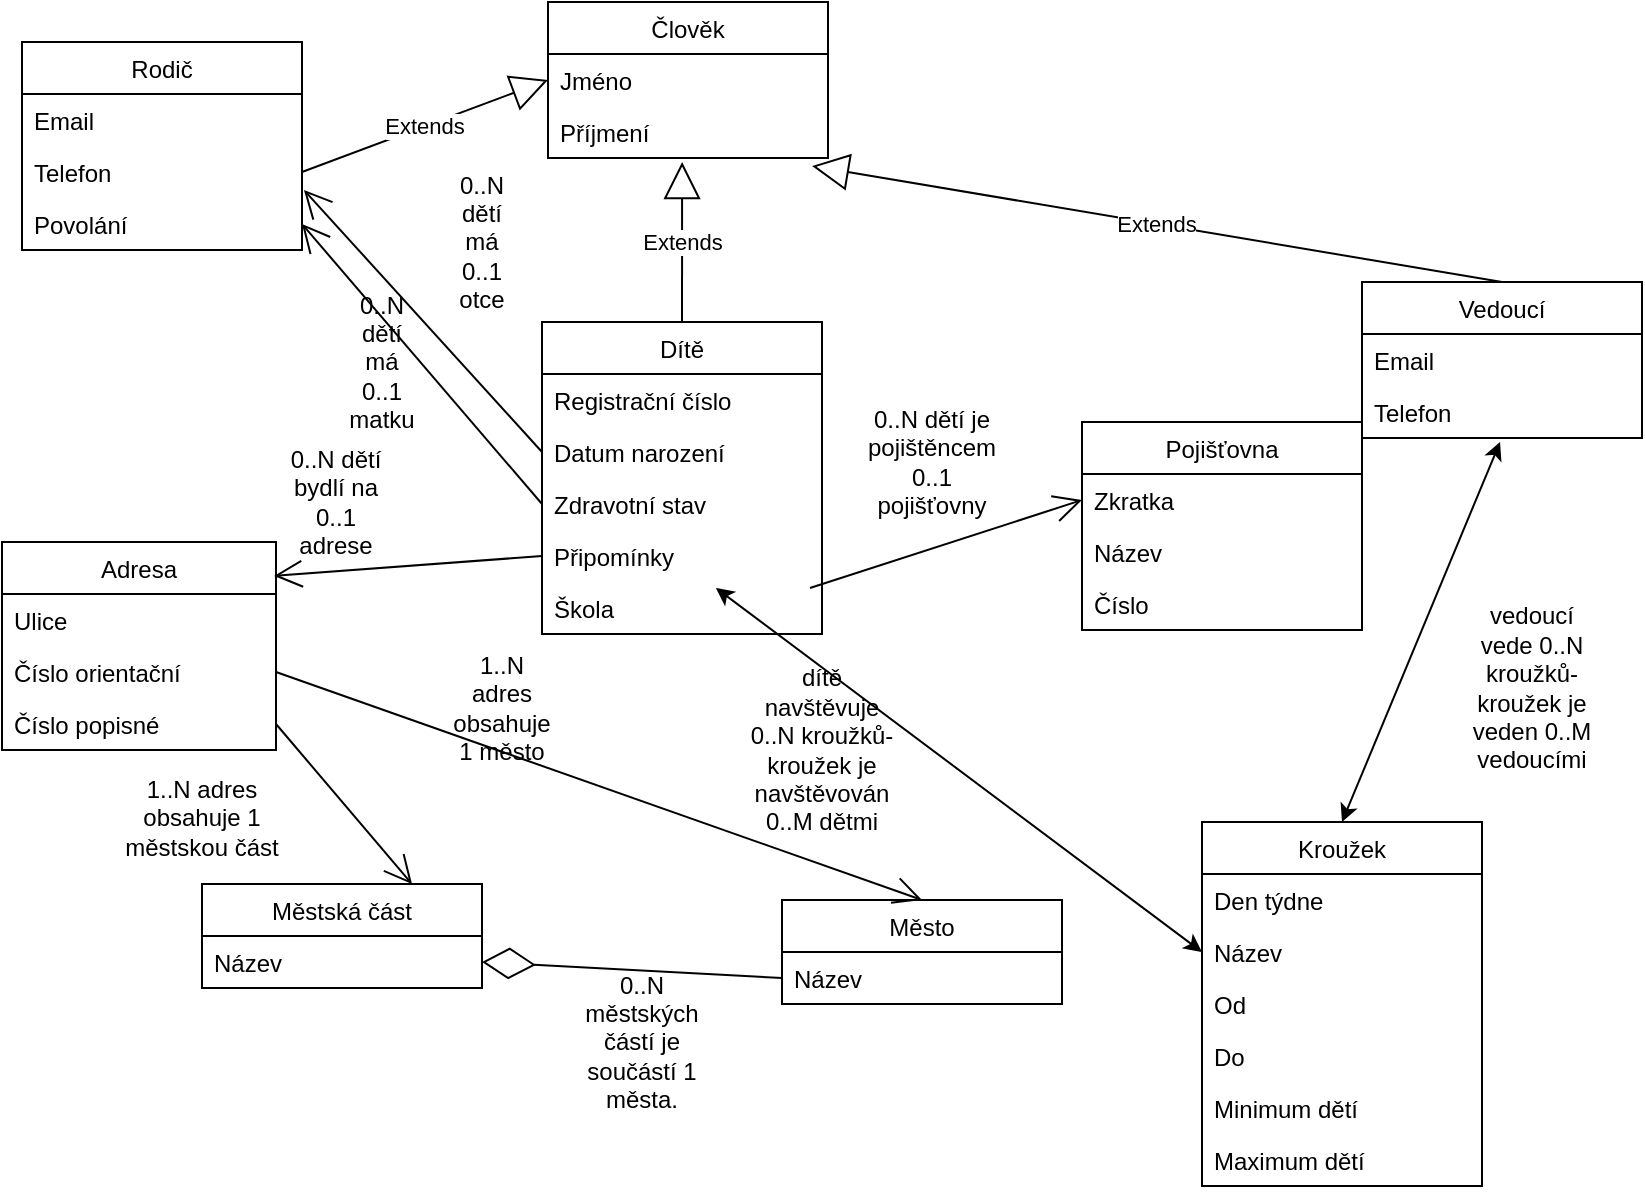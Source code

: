 <mxfile version="12.1.7" type="device" pages="1"><diagram id="J_qyD4yOmpXIFLe3ij1k" name="Page-1"><mxGraphModel dx="912" dy="613" grid="1" gridSize="10" guides="1" tooltips="1" connect="1" arrows="1" fold="1" page="1" pageScale="1" pageWidth="827" pageHeight="1169" math="0" shadow="0"><root><mxCell id="0"/><mxCell id="1" parent="0"/><mxCell id="LZGCycci6btcY00JFRN2-10" value="Dítě" style="swimlane;fontStyle=0;childLayout=stackLayout;horizontal=1;startSize=26;fillColor=none;horizontalStack=0;resizeParent=1;resizeParentMax=0;resizeLast=0;collapsible=1;marginBottom=0;" parent="1" vertex="1"><mxGeometry x="270" y="200" width="140" height="156" as="geometry"/></mxCell><mxCell id="s4paqYxDOWxK9Kje124T-2" value="Registrační číslo" style="text;strokeColor=none;fillColor=none;align=left;verticalAlign=top;spacingLeft=4;spacingRight=4;overflow=hidden;rotatable=0;points=[[0,0.5],[1,0.5]];portConstraint=eastwest;" vertex="1" parent="LZGCycci6btcY00JFRN2-10"><mxGeometry y="26" width="140" height="26" as="geometry"/></mxCell><mxCell id="LZGCycci6btcY00JFRN2-11" value="Datum narození" style="text;strokeColor=none;fillColor=none;align=left;verticalAlign=top;spacingLeft=4;spacingRight=4;overflow=hidden;rotatable=0;points=[[0,0.5],[1,0.5]];portConstraint=eastwest;" parent="LZGCycci6btcY00JFRN2-10" vertex="1"><mxGeometry y="52" width="140" height="26" as="geometry"/></mxCell><mxCell id="LZGCycci6btcY00JFRN2-12" value="Zdravotní stav" style="text;strokeColor=none;fillColor=none;align=left;verticalAlign=top;spacingLeft=4;spacingRight=4;overflow=hidden;rotatable=0;points=[[0,0.5],[1,0.5]];portConstraint=eastwest;" parent="LZGCycci6btcY00JFRN2-10" vertex="1"><mxGeometry y="78" width="140" height="26" as="geometry"/></mxCell><mxCell id="LZGCycci6btcY00JFRN2-13" value="Připomínky" style="text;strokeColor=none;fillColor=none;align=left;verticalAlign=top;spacingLeft=4;spacingRight=4;overflow=hidden;rotatable=0;points=[[0,0.5],[1,0.5]];portConstraint=eastwest;" parent="LZGCycci6btcY00JFRN2-10" vertex="1"><mxGeometry y="104" width="140" height="26" as="geometry"/></mxCell><mxCell id="s4paqYxDOWxK9Kje124T-1" value="Škola" style="text;strokeColor=none;fillColor=none;align=left;verticalAlign=top;spacingLeft=4;spacingRight=4;overflow=hidden;rotatable=0;points=[[0,0.5],[1,0.5]];portConstraint=eastwest;" vertex="1" parent="LZGCycci6btcY00JFRN2-10"><mxGeometry y="130" width="140" height="26" as="geometry"/></mxCell><mxCell id="LZGCycci6btcY00JFRN2-14" value="Člověk" style="swimlane;fontStyle=0;childLayout=stackLayout;horizontal=1;startSize=26;fillColor=none;horizontalStack=0;resizeParent=1;resizeParentMax=0;resizeLast=0;collapsible=1;marginBottom=0;" parent="1" vertex="1"><mxGeometry x="273" y="40" width="140" height="78" as="geometry"/></mxCell><mxCell id="LZGCycci6btcY00JFRN2-15" value="Jméno" style="text;strokeColor=none;fillColor=none;align=left;verticalAlign=top;spacingLeft=4;spacingRight=4;overflow=hidden;rotatable=0;points=[[0,0.5],[1,0.5]];portConstraint=eastwest;" parent="LZGCycci6btcY00JFRN2-14" vertex="1"><mxGeometry y="26" width="140" height="26" as="geometry"/></mxCell><mxCell id="LZGCycci6btcY00JFRN2-16" value="Příjmení" style="text;strokeColor=none;fillColor=none;align=left;verticalAlign=top;spacingLeft=4;spacingRight=4;overflow=hidden;rotatable=0;points=[[0,0.5],[1,0.5]];portConstraint=eastwest;" parent="LZGCycci6btcY00JFRN2-14" vertex="1"><mxGeometry y="52" width="140" height="26" as="geometry"/></mxCell><mxCell id="LZGCycci6btcY00JFRN2-18" value="Rodič" style="swimlane;fontStyle=0;childLayout=stackLayout;horizontal=1;startSize=26;fillColor=none;horizontalStack=0;resizeParent=1;resizeParentMax=0;resizeLast=0;collapsible=1;marginBottom=0;" parent="1" vertex="1"><mxGeometry x="10" y="60" width="140" height="104" as="geometry"/></mxCell><mxCell id="LZGCycci6btcY00JFRN2-19" value="Email" style="text;strokeColor=none;fillColor=none;align=left;verticalAlign=top;spacingLeft=4;spacingRight=4;overflow=hidden;rotatable=0;points=[[0,0.5],[1,0.5]];portConstraint=eastwest;" parent="LZGCycci6btcY00JFRN2-18" vertex="1"><mxGeometry y="26" width="140" height="26" as="geometry"/></mxCell><mxCell id="LZGCycci6btcY00JFRN2-20" value="Telefon" style="text;strokeColor=none;fillColor=none;align=left;verticalAlign=top;spacingLeft=4;spacingRight=4;overflow=hidden;rotatable=0;points=[[0,0.5],[1,0.5]];portConstraint=eastwest;" parent="LZGCycci6btcY00JFRN2-18" vertex="1"><mxGeometry y="52" width="140" height="26" as="geometry"/></mxCell><mxCell id="LZGCycci6btcY00JFRN2-21" value="Povolání" style="text;strokeColor=none;fillColor=none;align=left;verticalAlign=top;spacingLeft=4;spacingRight=4;overflow=hidden;rotatable=0;points=[[0,0.5],[1,0.5]];portConstraint=eastwest;" parent="LZGCycci6btcY00JFRN2-18" vertex="1"><mxGeometry y="78" width="140" height="26" as="geometry"/></mxCell><mxCell id="LZGCycci6btcY00JFRN2-22" value="Vedoucí" style="swimlane;fontStyle=0;childLayout=stackLayout;horizontal=1;startSize=26;fillColor=none;horizontalStack=0;resizeParent=1;resizeParentMax=0;resizeLast=0;collapsible=1;marginBottom=0;" parent="1" vertex="1"><mxGeometry x="680" y="180" width="140" height="78" as="geometry"/></mxCell><mxCell id="LZGCycci6btcY00JFRN2-23" value="Email" style="text;strokeColor=none;fillColor=none;align=left;verticalAlign=top;spacingLeft=4;spacingRight=4;overflow=hidden;rotatable=0;points=[[0,0.5],[1,0.5]];portConstraint=eastwest;" parent="LZGCycci6btcY00JFRN2-22" vertex="1"><mxGeometry y="26" width="140" height="26" as="geometry"/></mxCell><mxCell id="LZGCycci6btcY00JFRN2-24" value="Telefon" style="text;strokeColor=none;fillColor=none;align=left;verticalAlign=top;spacingLeft=4;spacingRight=4;overflow=hidden;rotatable=0;points=[[0,0.5],[1,0.5]];portConstraint=eastwest;" parent="LZGCycci6btcY00JFRN2-22" vertex="1"><mxGeometry y="52" width="140" height="26" as="geometry"/></mxCell><mxCell id="LZGCycci6btcY00JFRN2-26" value="Adresa" style="swimlane;fontStyle=0;childLayout=stackLayout;horizontal=1;startSize=26;fillColor=none;horizontalStack=0;resizeParent=1;resizeParentMax=0;resizeLast=0;collapsible=1;marginBottom=0;" parent="1" vertex="1"><mxGeometry y="310" width="137" height="104" as="geometry"/></mxCell><mxCell id="LZGCycci6btcY00JFRN2-27" value="Ulice" style="text;strokeColor=none;fillColor=none;align=left;verticalAlign=top;spacingLeft=4;spacingRight=4;overflow=hidden;rotatable=0;points=[[0,0.5],[1,0.5]];portConstraint=eastwest;" parent="LZGCycci6btcY00JFRN2-26" vertex="1"><mxGeometry y="26" width="137" height="26" as="geometry"/></mxCell><mxCell id="LZGCycci6btcY00JFRN2-28" value="Číslo orientační" style="text;strokeColor=none;fillColor=none;align=left;verticalAlign=top;spacingLeft=4;spacingRight=4;overflow=hidden;rotatable=0;points=[[0,0.5],[1,0.5]];portConstraint=eastwest;" parent="LZGCycci6btcY00JFRN2-26" vertex="1"><mxGeometry y="52" width="137" height="26" as="geometry"/></mxCell><mxCell id="LZGCycci6btcY00JFRN2-29" value="Číslo popisné" style="text;strokeColor=none;fillColor=none;align=left;verticalAlign=top;spacingLeft=4;spacingRight=4;overflow=hidden;rotatable=0;points=[[0,0.5],[1,0.5]];portConstraint=eastwest;" parent="LZGCycci6btcY00JFRN2-26" vertex="1"><mxGeometry y="78" width="137" height="26" as="geometry"/></mxCell><mxCell id="LZGCycci6btcY00JFRN2-31" value="Kroužek" style="swimlane;fontStyle=0;childLayout=stackLayout;horizontal=1;startSize=26;fillColor=none;horizontalStack=0;resizeParent=1;resizeParentMax=0;resizeLast=0;collapsible=1;marginBottom=0;" parent="1" vertex="1"><mxGeometry x="600" y="450" width="140" height="182" as="geometry"/></mxCell><mxCell id="LZGCycci6btcY00JFRN2-32" value="Den týdne" style="text;strokeColor=none;fillColor=none;align=left;verticalAlign=top;spacingLeft=4;spacingRight=4;overflow=hidden;rotatable=0;points=[[0,0.5],[1,0.5]];portConstraint=eastwest;" parent="LZGCycci6btcY00JFRN2-31" vertex="1"><mxGeometry y="26" width="140" height="26" as="geometry"/></mxCell><mxCell id="LZGCycci6btcY00JFRN2-49" value="Název" style="text;strokeColor=none;fillColor=none;align=left;verticalAlign=top;spacingLeft=4;spacingRight=4;overflow=hidden;rotatable=0;points=[[0,0.5],[1,0.5]];portConstraint=eastwest;" parent="LZGCycci6btcY00JFRN2-31" vertex="1"><mxGeometry y="52" width="140" height="26" as="geometry"/></mxCell><mxCell id="LZGCycci6btcY00JFRN2-33" value="Od" style="text;strokeColor=none;fillColor=none;align=left;verticalAlign=top;spacingLeft=4;spacingRight=4;overflow=hidden;rotatable=0;points=[[0,0.5],[1,0.5]];portConstraint=eastwest;" parent="LZGCycci6btcY00JFRN2-31" vertex="1"><mxGeometry y="78" width="140" height="26" as="geometry"/></mxCell><mxCell id="LZGCycci6btcY00JFRN2-34" value="Do" style="text;strokeColor=none;fillColor=none;align=left;verticalAlign=top;spacingLeft=4;spacingRight=4;overflow=hidden;rotatable=0;points=[[0,0.5],[1,0.5]];portConstraint=eastwest;" parent="LZGCycci6btcY00JFRN2-31" vertex="1"><mxGeometry y="104" width="140" height="26" as="geometry"/></mxCell><mxCell id="LZGCycci6btcY00JFRN2-47" value="Minimum dětí" style="text;strokeColor=none;fillColor=none;align=left;verticalAlign=top;spacingLeft=4;spacingRight=4;overflow=hidden;rotatable=0;points=[[0,0.5],[1,0.5]];portConstraint=eastwest;" parent="LZGCycci6btcY00JFRN2-31" vertex="1"><mxGeometry y="130" width="140" height="26" as="geometry"/></mxCell><mxCell id="LZGCycci6btcY00JFRN2-48" value="Maximum dětí" style="text;strokeColor=none;fillColor=none;align=left;verticalAlign=top;spacingLeft=4;spacingRight=4;overflow=hidden;rotatable=0;points=[[0,0.5],[1,0.5]];portConstraint=eastwest;" parent="LZGCycci6btcY00JFRN2-31" vertex="1"><mxGeometry y="156" width="140" height="26" as="geometry"/></mxCell><mxCell id="LZGCycci6btcY00JFRN2-35" value="Pojišťovna" style="swimlane;fontStyle=0;childLayout=stackLayout;horizontal=1;startSize=26;fillColor=none;horizontalStack=0;resizeParent=1;resizeParentMax=0;resizeLast=0;collapsible=1;marginBottom=0;" parent="1" vertex="1"><mxGeometry x="540" y="250" width="140" height="104" as="geometry"/></mxCell><mxCell id="LZGCycci6btcY00JFRN2-36" value="Zkratka" style="text;strokeColor=none;fillColor=none;align=left;verticalAlign=top;spacingLeft=4;spacingRight=4;overflow=hidden;rotatable=0;points=[[0,0.5],[1,0.5]];portConstraint=eastwest;" parent="LZGCycci6btcY00JFRN2-35" vertex="1"><mxGeometry y="26" width="140" height="26" as="geometry"/></mxCell><mxCell id="LZGCycci6btcY00JFRN2-37" value="Název" style="text;strokeColor=none;fillColor=none;align=left;verticalAlign=top;spacingLeft=4;spacingRight=4;overflow=hidden;rotatable=0;points=[[0,0.5],[1,0.5]];portConstraint=eastwest;" parent="LZGCycci6btcY00JFRN2-35" vertex="1"><mxGeometry y="52" width="140" height="26" as="geometry"/></mxCell><mxCell id="LZGCycci6btcY00JFRN2-38" value="Číslo" style="text;strokeColor=none;fillColor=none;align=left;verticalAlign=top;spacingLeft=4;spacingRight=4;overflow=hidden;rotatable=0;points=[[0,0.5],[1,0.5]];portConstraint=eastwest;" parent="LZGCycci6btcY00JFRN2-35" vertex="1"><mxGeometry y="78" width="140" height="26" as="geometry"/></mxCell><mxCell id="LZGCycci6btcY00JFRN2-39" value="Město" style="swimlane;fontStyle=0;childLayout=stackLayout;horizontal=1;startSize=26;fillColor=none;horizontalStack=0;resizeParent=1;resizeParentMax=0;resizeLast=0;collapsible=1;marginBottom=0;" parent="1" vertex="1"><mxGeometry x="390" y="489" width="140" height="52" as="geometry"/></mxCell><mxCell id="LZGCycci6btcY00JFRN2-40" value="Název" style="text;strokeColor=none;fillColor=none;align=left;verticalAlign=top;spacingLeft=4;spacingRight=4;overflow=hidden;rotatable=0;points=[[0,0.5],[1,0.5]];portConstraint=eastwest;" parent="LZGCycci6btcY00JFRN2-39" vertex="1"><mxGeometry y="26" width="140" height="26" as="geometry"/></mxCell><mxCell id="LZGCycci6btcY00JFRN2-43" value="Městská část" style="swimlane;fontStyle=0;childLayout=stackLayout;horizontal=1;startSize=26;fillColor=none;horizontalStack=0;resizeParent=1;resizeParentMax=0;resizeLast=0;collapsible=1;marginBottom=0;" parent="1" vertex="1"><mxGeometry x="100" y="481" width="140" height="52" as="geometry"/></mxCell><mxCell id="LZGCycci6btcY00JFRN2-44" value="Název" style="text;strokeColor=none;fillColor=none;align=left;verticalAlign=top;spacingLeft=4;spacingRight=4;overflow=hidden;rotatable=0;points=[[0,0.5],[1,0.5]];portConstraint=eastwest;" parent="LZGCycci6btcY00JFRN2-43" vertex="1"><mxGeometry y="26" width="140" height="26" as="geometry"/></mxCell><mxCell id="LZGCycci6btcY00JFRN2-50" value="Extends" style="endArrow=block;endSize=16;endFill=0;html=1;exitX=1;exitY=0.5;exitDx=0;exitDy=0;entryX=0;entryY=0.5;entryDx=0;entryDy=0;" parent="1" source="LZGCycci6btcY00JFRN2-20" target="LZGCycci6btcY00JFRN2-15" edge="1"><mxGeometry width="160" relative="1" as="geometry"><mxPoint x="50" y="211.5" as="sourcePoint"/><mxPoint x="210" y="211.5" as="targetPoint"/></mxGeometry></mxCell><mxCell id="LZGCycci6btcY00JFRN2-51" value="Extends" style="endArrow=block;endSize=16;endFill=0;html=1;exitX=0.5;exitY=0;exitDx=0;exitDy=0;entryX=0.943;entryY=1.154;entryDx=0;entryDy=0;entryPerimeter=0;" parent="1" source="LZGCycci6btcY00JFRN2-22" target="LZGCycci6btcY00JFRN2-16" edge="1"><mxGeometry width="160" relative="1" as="geometry"><mxPoint x="200" y="135" as="sourcePoint"/><mxPoint x="290" y="99" as="targetPoint"/></mxGeometry></mxCell><mxCell id="LZGCycci6btcY00JFRN2-52" value="Extends" style="endArrow=block;endSize=16;endFill=0;html=1;exitX=0.5;exitY=0;exitDx=0;exitDy=0;entryX=0.479;entryY=1.077;entryDx=0;entryDy=0;entryPerimeter=0;" parent="1" source="LZGCycci6btcY00JFRN2-10" target="LZGCycci6btcY00JFRN2-16" edge="1"><mxGeometry width="160" relative="1" as="geometry"><mxPoint x="210" y="145" as="sourcePoint"/><mxPoint x="300" y="109" as="targetPoint"/></mxGeometry></mxCell><mxCell id="b63FlfMLJx9AqZ1t_hwi-3" value="" style="endArrow=open;endFill=1;endSize=12;html=1;entryX=0.993;entryY=0.163;entryDx=0;entryDy=0;entryPerimeter=0;exitX=0;exitY=0.5;exitDx=0;exitDy=0;" parent="1" source="LZGCycci6btcY00JFRN2-13" target="LZGCycci6btcY00JFRN2-26" edge="1"><mxGeometry width="160" relative="1" as="geometry"><mxPoint x="10" y="660" as="sourcePoint"/><mxPoint x="170" y="660" as="targetPoint"/></mxGeometry></mxCell><mxCell id="b63FlfMLJx9AqZ1t_hwi-5" value="" style="endArrow=open;endFill=1;endSize=12;html=1;entryX=0.75;entryY=0;entryDx=0;entryDy=0;exitX=1;exitY=0.5;exitDx=0;exitDy=0;" parent="1" source="LZGCycci6btcY00JFRN2-29" target="LZGCycci6btcY00JFRN2-43" edge="1"><mxGeometry width="160" relative="1" as="geometry"><mxPoint x="151.75" y="461" as="sourcePoint"/><mxPoint x="308.02" y="414.012" as="targetPoint"/></mxGeometry></mxCell><mxCell id="b63FlfMLJx9AqZ1t_hwi-4" value="" style="endArrow=open;endFill=1;endSize=12;html=1;entryX=0;entryY=0.5;entryDx=0;entryDy=0;exitX=0.957;exitY=1.115;exitDx=0;exitDy=0;exitPerimeter=0;" parent="1" source="LZGCycci6btcY00JFRN2-13" target="LZGCycci6btcY00JFRN2-36" edge="1"><mxGeometry width="160" relative="1" as="geometry"><mxPoint x="112.75" y="320" as="sourcePoint"/><mxPoint x="269.02" y="273.012" as="targetPoint"/></mxGeometry></mxCell><mxCell id="b63FlfMLJx9AqZ1t_hwi-6" value="" style="endArrow=open;endFill=1;endSize=12;html=1;entryX=0.5;entryY=0;entryDx=0;entryDy=0;exitX=1;exitY=0.5;exitDx=0;exitDy=0;" parent="1" source="LZGCycci6btcY00JFRN2-28" target="LZGCycci6btcY00JFRN2-39" edge="1"><mxGeometry width="160" relative="1" as="geometry"><mxPoint x="147" y="411" as="sourcePoint"/><mxPoint x="215" y="491" as="targetPoint"/></mxGeometry></mxCell><mxCell id="b63FlfMLJx9AqZ1t_hwi-8" value="" style="endArrow=open;endFill=1;endSize=12;html=1;entryX=1;entryY=0.5;entryDx=0;entryDy=0;exitX=0;exitY=0.5;exitDx=0;exitDy=0;" parent="1" source="LZGCycci6btcY00JFRN2-12" target="LZGCycci6btcY00JFRN2-21" edge="1"><mxGeometry width="160" relative="1" as="geometry"><mxPoint x="147" y="385" as="sourcePoint"/><mxPoint x="370" y="491" as="targetPoint"/></mxGeometry></mxCell><mxCell id="b63FlfMLJx9AqZ1t_hwi-9" value="" style="endArrow=open;endFill=1;endSize=12;html=1;entryX=1.007;entryY=-0.154;entryDx=0;entryDy=0;exitX=0;exitY=0.5;exitDx=0;exitDy=0;entryPerimeter=0;" parent="1" source="LZGCycci6btcY00JFRN2-11" target="LZGCycci6btcY00JFRN2-21" edge="1"><mxGeometry width="160" relative="1" as="geometry"><mxPoint x="270" y="235" as="sourcePoint"/><mxPoint x="200" y="161" as="targetPoint"/></mxGeometry></mxCell><mxCell id="b63FlfMLJx9AqZ1t_hwi-13" value="" style="endArrow=classic;startArrow=classic;html=1;entryX=0.493;entryY=1.077;entryDx=0;entryDy=0;entryPerimeter=0;exitX=0.5;exitY=0;exitDx=0;exitDy=0;" parent="1" source="LZGCycci6btcY00JFRN2-31" target="LZGCycci6btcY00JFRN2-24" edge="1"><mxGeometry width="50" height="50" relative="1" as="geometry"><mxPoint x="640" y="335" as="sourcePoint"/><mxPoint x="690" y="285" as="targetPoint"/></mxGeometry></mxCell><mxCell id="b63FlfMLJx9AqZ1t_hwi-14" value="" style="endArrow=classic;startArrow=classic;html=1;entryX=0.621;entryY=1.115;entryDx=0;entryDy=0;entryPerimeter=0;exitX=0;exitY=0.5;exitDx=0;exitDy=0;" parent="1" source="LZGCycci6btcY00JFRN2-49" target="LZGCycci6btcY00JFRN2-13" edge="1"><mxGeometry width="50" height="50" relative="1" as="geometry"><mxPoint x="413" y="447" as="sourcePoint"/><mxPoint x="482.02" y="331.002" as="targetPoint"/></mxGeometry></mxCell><mxCell id="Ojr5svnhLfu4sr6ksJLi-2" value="0..N dětí má 0..1 matku" style="text;html=1;strokeColor=none;fillColor=none;align=center;verticalAlign=middle;whiteSpace=wrap;rounded=0;" parent="1" vertex="1"><mxGeometry x="170" y="210" width="40" height="20" as="geometry"/></mxCell><mxCell id="Ojr5svnhLfu4sr6ksJLi-3" value="0..N dětí je pojištěncem 0..1 pojišťovny" style="text;html=1;strokeColor=none;fillColor=none;align=center;verticalAlign=middle;whiteSpace=wrap;rounded=0;" parent="1" vertex="1"><mxGeometry x="430" y="260" width="70" height="20" as="geometry"/></mxCell><mxCell id="Ojr5svnhLfu4sr6ksJLi-4" value="0..N dětí bydlí na 0..1 adrese" style="text;html=1;strokeColor=none;fillColor=none;align=center;verticalAlign=middle;whiteSpace=wrap;rounded=0;" parent="1" vertex="1"><mxGeometry x="137" y="280" width="60" height="20" as="geometry"/></mxCell><mxCell id="Ojr5svnhLfu4sr6ksJLi-5" value="1..N adres obsahuje 1 město" style="text;html=1;strokeColor=none;fillColor=none;align=center;verticalAlign=middle;whiteSpace=wrap;rounded=0;" parent="1" vertex="1"><mxGeometry x="230" y="382.5" width="40" height="20" as="geometry"/></mxCell><mxCell id="Ojr5svnhLfu4sr6ksJLi-7" value="0..N městských částí je součástí 1 města." style="text;html=1;strokeColor=none;fillColor=none;align=center;verticalAlign=middle;whiteSpace=wrap;rounded=0;" parent="1" vertex="1"><mxGeometry x="300" y="550" width="40" height="20" as="geometry"/></mxCell><mxCell id="Ojr5svnhLfu4sr6ksJLi-8" value="dítě navštěvuje 0..N kroužků- kroužek je navštěvován 0..M dětmi" style="text;html=1;strokeColor=none;fillColor=none;align=center;verticalAlign=middle;whiteSpace=wrap;rounded=0;" parent="1" vertex="1"><mxGeometry x="370" y="404" width="80" height="20" as="geometry"/></mxCell><mxCell id="Ojr5svnhLfu4sr6ksJLi-9" value="" style="endArrow=diamondThin;endFill=0;endSize=24;html=1;entryX=1;entryY=0.5;entryDx=0;entryDy=0;exitX=0;exitY=0.5;exitDx=0;exitDy=0;" parent="1" source="LZGCycci6btcY00JFRN2-40" target="LZGCycci6btcY00JFRN2-44" edge="1"><mxGeometry width="160" relative="1" as="geometry"><mxPoint x="110" y="600" as="sourcePoint"/><mxPoint x="270" y="600" as="targetPoint"/></mxGeometry></mxCell><mxCell id="Ojr5svnhLfu4sr6ksJLi-10" value="vedoucí vede 0..N kroužků- kroužek je veden 0..M vedoucími" style="text;html=1;strokeColor=none;fillColor=none;align=center;verticalAlign=middle;whiteSpace=wrap;rounded=0;" parent="1" vertex="1"><mxGeometry x="730" y="372.5" width="70" height="20" as="geometry"/></mxCell><mxCell id="Ojr5svnhLfu4sr6ksJLi-11" value="0..N dětí má 0..1 otce" style="text;html=1;strokeColor=none;fillColor=none;align=center;verticalAlign=middle;whiteSpace=wrap;rounded=0;" parent="1" vertex="1"><mxGeometry x="220" y="150" width="40" height="20" as="geometry"/></mxCell><mxCell id="Ojr5svnhLfu4sr6ksJLi-12" value="1..N adres obsahuje 1 městskou část" style="text;html=1;strokeColor=none;fillColor=none;align=center;verticalAlign=middle;whiteSpace=wrap;rounded=0;" parent="1" vertex="1"><mxGeometry x="50" y="438" width="100" height="20" as="geometry"/></mxCell></root></mxGraphModel></diagram></mxfile>